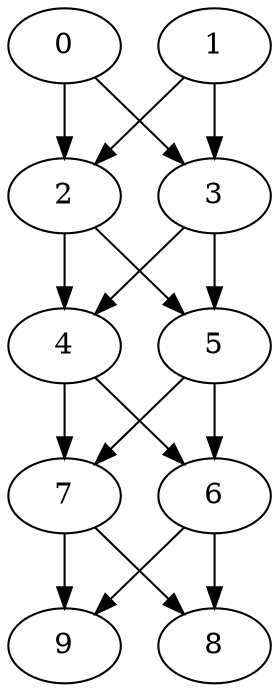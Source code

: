 digraph "Stencil_Nodes_10_CCR_0.10_WeightType_Random#2" {
	graph ["Duplicate states"=0,
		GraphType=Stencil,
		"Max states in OPEN"=0,
		Modes="120000ms; topo-ordered tasks, ; Pruning: task equivalence, fixed order ready list, ; F-value: ; Optimisation: best schedule length (\
SL) optimisation on equal, ",
		NumberOfTasks=10,
		"Pruned using list schedule length"=1,
		"States removed from OPEN"=0,
		TargetSystem="Homogeneous-6",
		"Time to schedule (ms)"=93,
		"Total idle time"=268,
		"Total schedule length"=700,
		"Total sequential time"=1032,
		"Total states created"=2
	];
	0	["Finish time"=147,
		Processor=0,
		"Start time"=0,
		Weight=147];
	2	["Finish time"=221,
		Processor=0,
		"Start time"=147,
		Weight=74];
	0 -> 2	[Weight=6];
	3	["Finish time"=191,
		Processor=1,
		"Start time"=154,
		Weight=37];
	0 -> 3	[Weight=7];
	1	["Finish time"=37,
		Processor=1,
		"Start time"=0,
		Weight=37];
	1 -> 2	[Weight=5];
	1 -> 3	[Weight=5];
	4	["Finish time"=387,
		Processor=0,
		"Start time"=221,
		Weight=166];
	2 -> 4	[Weight=3];
	5	["Finish time"=300,
		Processor=1,
		"Start time"=226,
		Weight=74];
	2 -> 5	[Weight=5];
	3 -> 4	[Weight=8];
	3 -> 5	[Weight=6];
	7	["Finish time"=553,
		Processor=0,
		"Start time"=387,
		Weight=166];
	4 -> 7	[Weight=4];
	6	["Finish time"=540,
		Processor=1,
		"Start time"=393,
		Weight=147];
	4 -> 6	[Weight=6];
	5 -> 7	[Weight=8];
	5 -> 6	[Weight=9];
	9	["Finish time"=700,
		Processor=0,
		"Start time"=553,
		Weight=147];
	7 -> 9	[Weight=7];
	8	["Finish time"=600,
		Processor=1,
		"Start time"=563,
		Weight=37];
	7 -> 8	[Weight=10];
	6 -> 9	[Weight=9];
	6 -> 8	[Weight=5];
}
